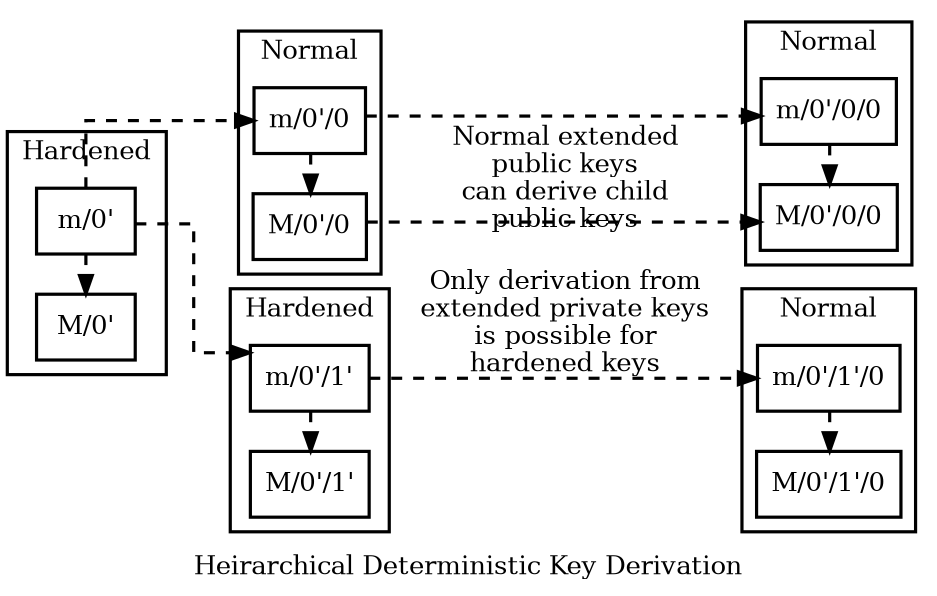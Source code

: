 digraph extended {

size=6.25;
rankdir=LR;
penwidth=1.75;
node [ penwidth = 1.75, shape = "box" ];
edge [ penwidth = 1.75, style = "dashed" ];
nodesep=0.15;
splines = ortho;
ranksep = 0.70;


subgraph cluster_0p {
    m0p [ label = "m/0'" ];
    M0p [ label = "M/0'" ];
    m0p -> M0p [ constraint = false ];

    label = "Hardened"
}


// DEPTH 1
subgraph cluster_0p_0 {
    m0p_0 [ label = "m/0'/0" ];
    M0p_0 [ label = "M/0'/0" ];
    m0p_0 -> M0p_0 [ constraint = false ];

    label = "Normal"
}

subgraph cluster_0p_1p {
    m0p_1p [ label = "m/0'/1'" ];
    M0p_1p [ label = "M/0'/1'" ];
    m0p_1p -> M0p_1p [ constraint = false ];

    label = "Hardened";
}

subgraph cluster_0p_0_0 {
    m0p_0_0 [ label = "m/0'/0/0" ];
    M0p_0_0 [ label = "M/0'/0/0" ];
    m0p_0_0 -> M0p_0_0 [ constraint = false ];

    label = "Normal"
}

subgraph cluster_0p_1p_0 {
    m0p_1p_0 [ label = "m/0'/1'/0" ];
    M0p_1p_0 [ label = "M/0'/1'/0" ];
    m0p_1p_0 -> M0p_1p_0 [ constraint = false ];

    label = "Normal"
}


m0p -> m0p_0;
m0p -> m0p_1p;

m0p_0 -> m0p_0_0;
M0p_0 -> M0p_0_0 [ label = "Normal extended\npublic keys\ncan derive child\npublic keys" ];
m0p_1p -> m0p_1p_0 [ label = "Only derivation from\nextended private keys\nis possible for\nhardened keys" ];


label = "Heirarchical Deterministic Key Derivation"

}
